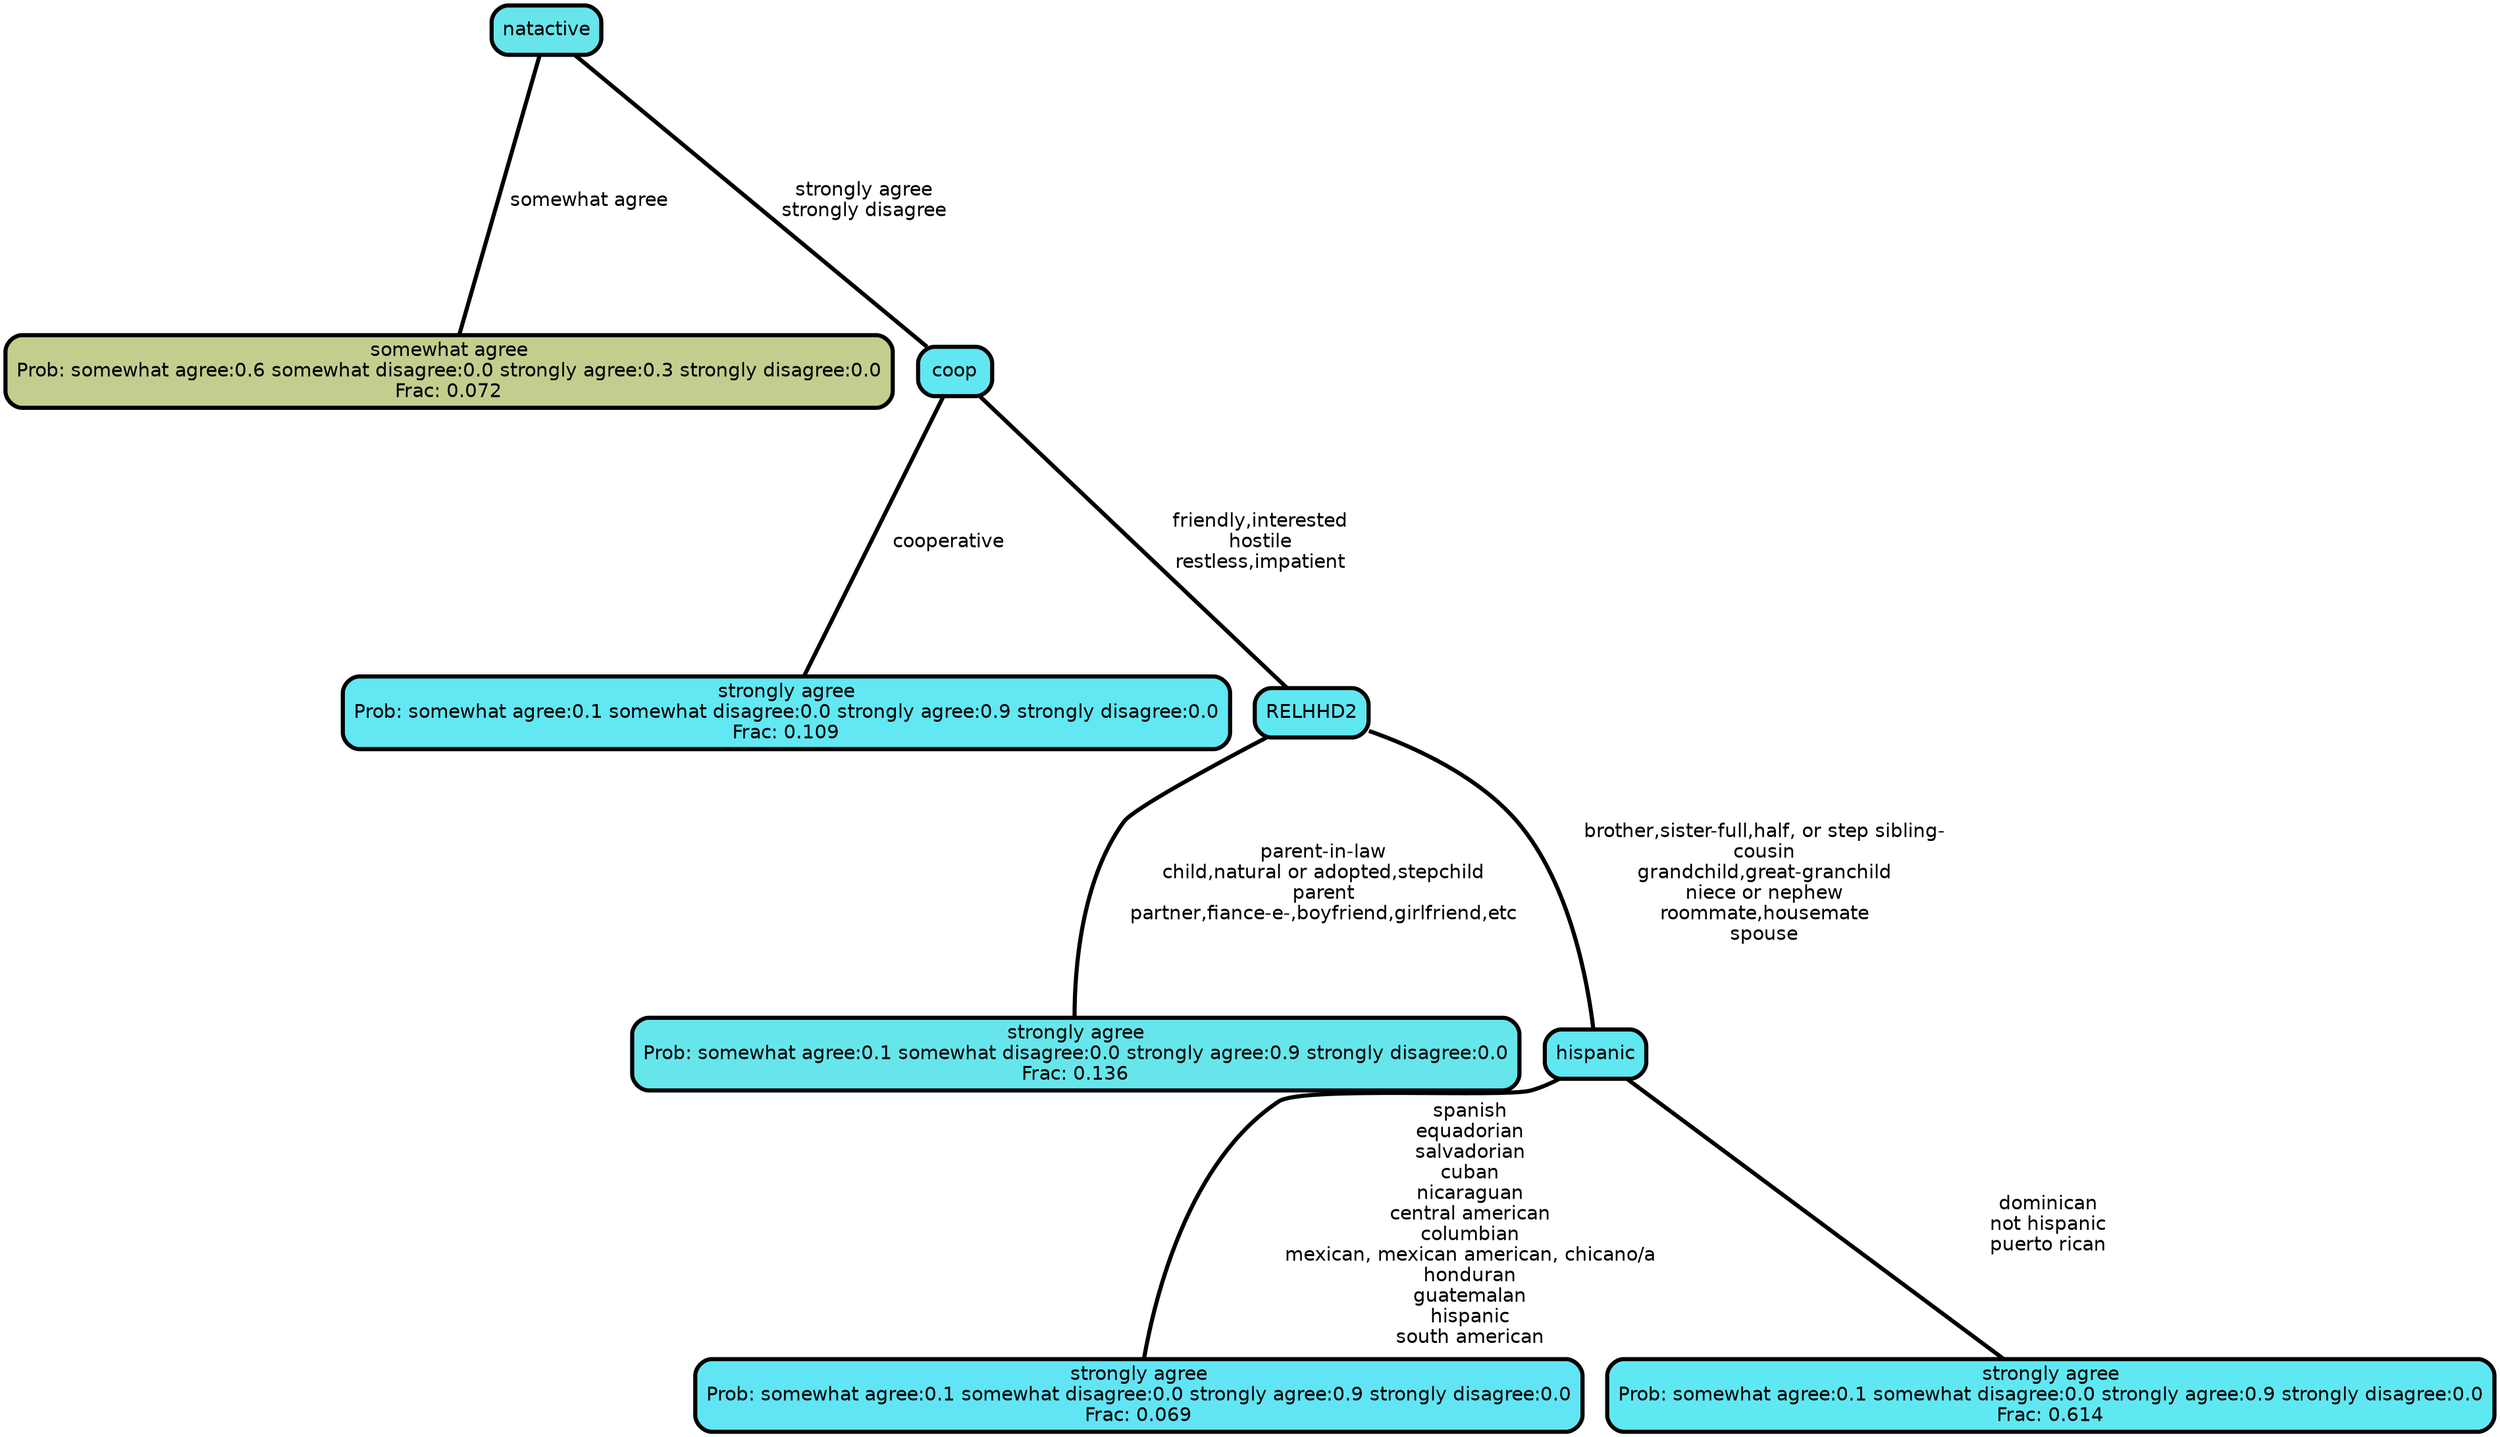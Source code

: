 graph Tree {
node [shape=box, style="filled, rounded",color="black",penwidth="3",fontcolor="black",                 fontname=helvetica] ;
graph [ranksep="0 equally", splines=straight,                 bgcolor=transparent, dpi=200] ;
edge [fontname=helvetica, color=black] ;
0 [label="somewhat agree
Prob: somewhat agree:0.6 somewhat disagree:0.0 strongly agree:0.3 strongly disagree:0.0
Frac: 0.072", fillcolor="#c5cd8e"] ;
1 [label="natactive", fillcolor="#68e5ea"] ;
2 [label="strongly agree
Prob: somewhat agree:0.1 somewhat disagree:0.0 strongly agree:0.9 strongly disagree:0.0
Frac: 0.109", fillcolor="#61e8f3"] ;
3 [label="coop", fillcolor="#61e7f1"] ;
4 [label="strongly agree
Prob: somewhat agree:0.1 somewhat disagree:0.0 strongly agree:0.9 strongly disagree:0.0
Frac: 0.136", fillcolor="#66e6eb"] ;
5 [label="RELHHD2", fillcolor="#61e7f1"] ;
6 [label="strongly agree
Prob: somewhat agree:0.1 somewhat disagree:0.0 strongly agree:0.9 strongly disagree:0.0
Frac: 0.069", fillcolor="#61e5f5"] ;
7 [label="hispanic", fillcolor="#60e7f2"] ;
8 [label="strongly agree
Prob: somewhat agree:0.1 somewhat disagree:0.0 strongly agree:0.9 strongly disagree:0.0
Frac: 0.614", fillcolor="#60e8f2"] ;
1 -- 0 [label=" somewhat agree",penwidth=3] ;
1 -- 3 [label=" strongly agree\n strongly disagree",penwidth=3] ;
3 -- 2 [label=" cooperative",penwidth=3] ;
3 -- 5 [label=" friendly,interested\n hostile\n restless,impatient",penwidth=3] ;
5 -- 4 [label=" parent-in-law\n child,natural or adopted,stepchild\n parent\n partner,fiance-e-,boyfriend,girlfriend,etc",penwidth=3] ;
5 -- 7 [label=" brother,sister-full,half, or step sibling-\n cousin\n grandchild,great-granchild\n niece or nephew\n roommate,housemate\n spouse",penwidth=3] ;
7 -- 6 [label=" spanish\n equadorian\n salvadorian\n cuban\n nicaraguan\n central american\n columbian\n mexican, mexican american, chicano/a\n honduran\n guatemalan\n hispanic\n south american",penwidth=3] ;
7 -- 8 [label=" dominican\n not hispanic\n puerto rican",penwidth=3] ;
{rank = same;}}